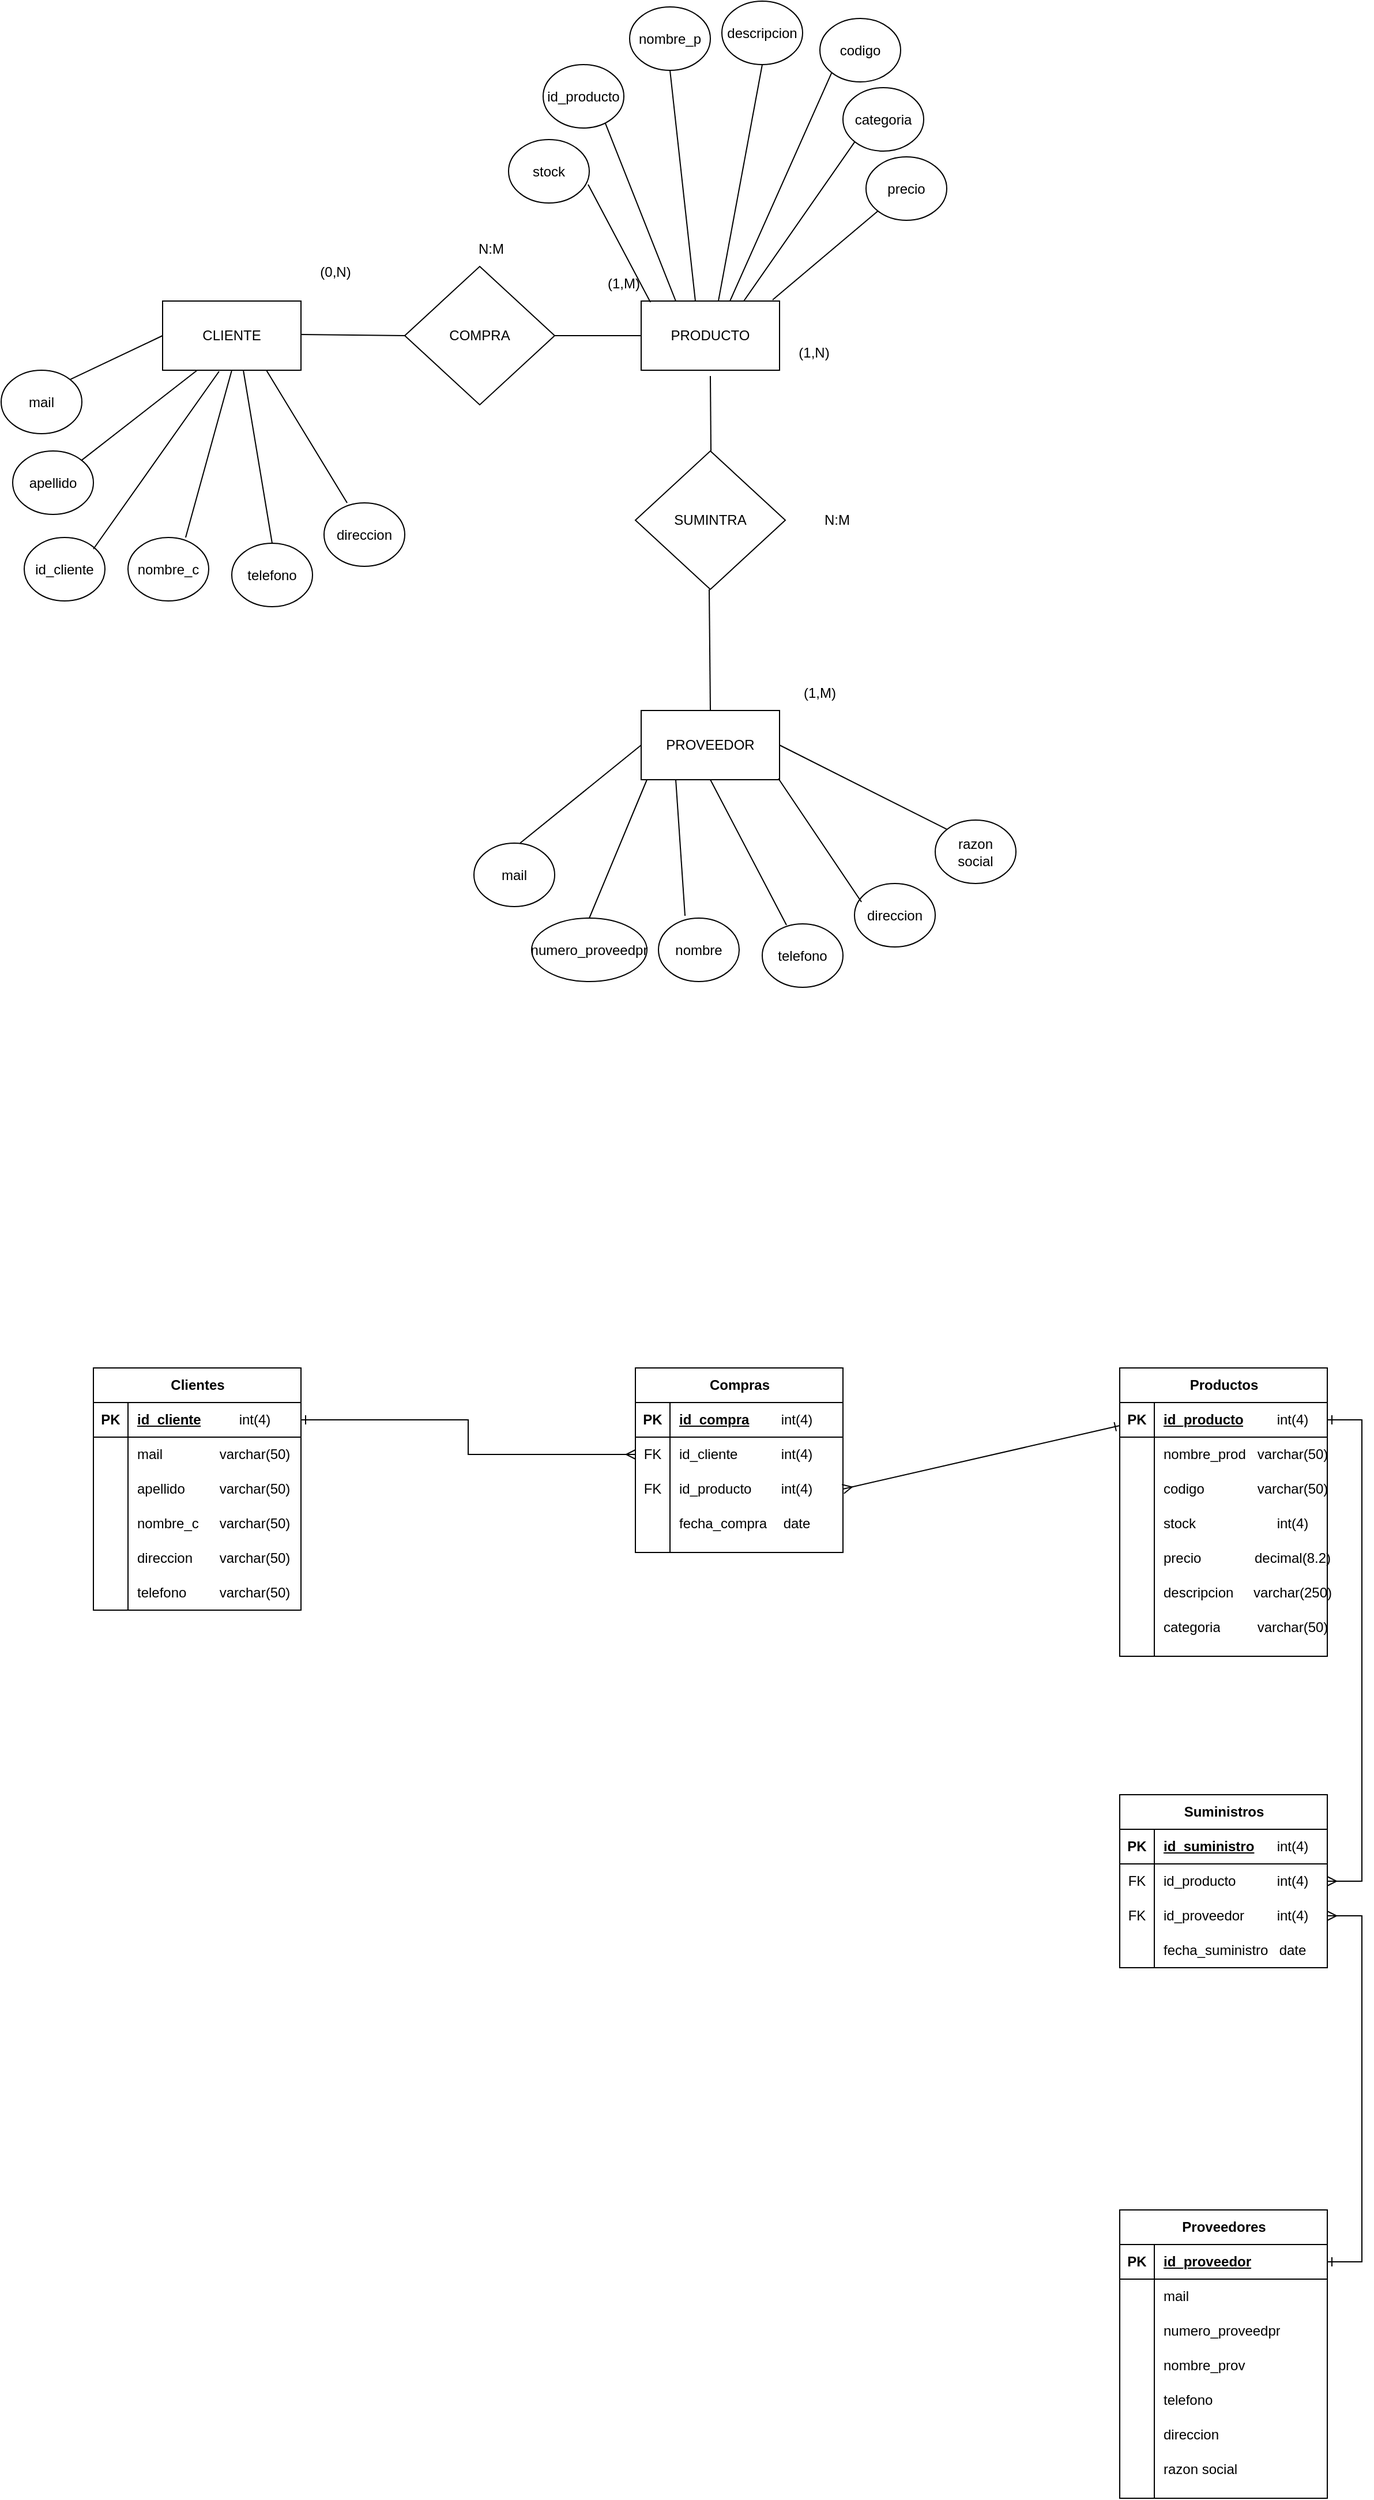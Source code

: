 <mxfile version="24.7.16">
  <diagram id="R2lEEEUBdFMjLlhIrx00" name="Page-1">
    <mxGraphModel dx="2624" dy="572" grid="1" gridSize="10" guides="1" tooltips="1" connect="1" arrows="1" fold="1" page="1" pageScale="1" pageWidth="1600" pageHeight="900" math="0" shadow="0" extFonts="Permanent Marker^https://fonts.googleapis.com/css?family=Permanent+Marker">
      <root>
        <mxCell id="0" />
        <mxCell id="1" parent="0" />
        <mxCell id="2mzzfJ-oHKhtm6HfZq-x-2" value="PROVEEDOR" style="rounded=0;whiteSpace=wrap;html=1;" parent="1" vertex="1">
          <mxGeometry x="535" y="660" width="120" height="60" as="geometry" />
        </mxCell>
        <mxCell id="2mzzfJ-oHKhtm6HfZq-x-3" value="PRODUCTO" style="rounded=0;whiteSpace=wrap;html=1;" parent="1" vertex="1">
          <mxGeometry x="535" y="305" width="120" height="60" as="geometry" />
        </mxCell>
        <mxCell id="2mzzfJ-oHKhtm6HfZq-x-4" value="CLIENTE" style="rounded=0;whiteSpace=wrap;html=1;" parent="1" vertex="1">
          <mxGeometry x="120" y="305" width="120" height="60" as="geometry" />
        </mxCell>
        <mxCell id="2mzzfJ-oHKhtm6HfZq-x-6" value="COMPRA" style="rhombus;whiteSpace=wrap;html=1;" parent="1" vertex="1">
          <mxGeometry x="330" y="275" width="130" height="120" as="geometry" />
        </mxCell>
        <mxCell id="2mzzfJ-oHKhtm6HfZq-x-7" value="SUMINTRA" style="rhombus;whiteSpace=wrap;html=1;" parent="1" vertex="1">
          <mxGeometry x="530" y="435" width="130" height="120" as="geometry" />
        </mxCell>
        <mxCell id="2mzzfJ-oHKhtm6HfZq-x-8" value="(1,M)" style="text;html=1;align=center;verticalAlign=middle;whiteSpace=wrap;rounded=0;" parent="1" vertex="1">
          <mxGeometry x="490" y="275" width="60" height="30" as="geometry" />
        </mxCell>
        <mxCell id="2mzzfJ-oHKhtm6HfZq-x-9" value="(0,N)&lt;span style=&quot;color: rgba(0, 0, 0, 0); font-family: monospace; font-size: 0px; text-align: start; text-wrap: nowrap;&quot;&gt;%3CmxGraphModel%3E%3Croot%3E%3CmxCell%20id%3D%220%22%2F%3E%3CmxCell%20id%3D%221%22%20parent%3D%220%22%2F%3E%3CmxCell%20id%3D%222%22%20value%3D%22(0%3AM)%22%20style%3D%22text%3Bhtml%3D1%3Balign%3Dcenter%3BverticalAlign%3Dmiddle%3BwhiteSpace%3Dwrap%3Brounded%3D0%3B%22%20vertex%3D%221%22%20parent%3D%221%22%3E%3CmxGeometry%20x%3D%22440%22%20y%3D%2230%22%20width%3D%2260%22%20height%3D%2230%22%20as%3D%22geometry%22%2F%3E%3C%2FmxCell%3E%3C%2Froot%3E%3C%2FmxGraphModel%3E&lt;/span&gt;&lt;span style=&quot;color: rgba(0, 0, 0, 0); font-family: monospace; font-size: 0px; text-align: start; text-wrap: nowrap;&quot;&gt;%3CmxGraphModel%3E%3Croot%3E%3CmxCell%20id%3D%220%22%2F%3E%3CmxCell%20id%3D%221%22%20parent%3D%220%22%2F%3E%3CmxCell%20id%3D%222%22%20value%3D%22(0%3AM)%22%20style%3D%22text%3Bhtml%3D1%3Balign%3Dcenter%3BverticalAlign%3Dmiddle%3BwhiteSpace%3Dwrap%3Brounded%3D0%3B%22%20vertex%3D%221%22%20parent%3D%221%22%3E%3CmxGeometry%20x%3D%22440%22%20y%3D%2230%22%20width%3D%2260%22%20height%3D%2230%22%20as%3D%22geometry%22%2F%3E%3C%2FmxCell%3E%3C%2Froot%3E%3C%2FmxGraphModel%3E&lt;/span&gt;" style="text;html=1;align=center;verticalAlign=middle;whiteSpace=wrap;rounded=0;" parent="1" vertex="1">
          <mxGeometry x="240" y="265" width="60" height="30" as="geometry" />
        </mxCell>
        <mxCell id="2mzzfJ-oHKhtm6HfZq-x-10" value="N:M" style="text;html=1;align=center;verticalAlign=middle;whiteSpace=wrap;rounded=0;" parent="1" vertex="1">
          <mxGeometry x="375" y="245" width="60" height="30" as="geometry" />
        </mxCell>
        <mxCell id="2mzzfJ-oHKhtm6HfZq-x-11" value="(1,M)" style="text;html=1;align=center;verticalAlign=middle;whiteSpace=wrap;rounded=0;" parent="1" vertex="1">
          <mxGeometry x="660" y="630" width="60" height="30" as="geometry" />
        </mxCell>
        <mxCell id="2mzzfJ-oHKhtm6HfZq-x-12" value="(1,N)" style="text;html=1;align=center;verticalAlign=middle;whiteSpace=wrap;rounded=0;" parent="1" vertex="1">
          <mxGeometry x="655" y="335" width="60" height="30" as="geometry" />
        </mxCell>
        <mxCell id="2mzzfJ-oHKhtm6HfZq-x-13" value="N:M" style="text;html=1;align=center;verticalAlign=middle;whiteSpace=wrap;rounded=0;" parent="1" vertex="1">
          <mxGeometry x="675" y="480" width="60" height="30" as="geometry" />
        </mxCell>
        <mxCell id="EavHr8gElBmVzz6gud4E-1" value="id_cliente" style="ellipse;whiteSpace=wrap;html=1;" parent="1" vertex="1">
          <mxGeometry y="510" width="70" height="55" as="geometry" />
        </mxCell>
        <mxCell id="EavHr8gElBmVzz6gud4E-2" value="nombre_c" style="ellipse;whiteSpace=wrap;html=1;" parent="1" vertex="1">
          <mxGeometry x="90" y="510" width="70" height="55" as="geometry" />
        </mxCell>
        <mxCell id="EavHr8gElBmVzz6gud4E-3" value="apellido" style="ellipse;whiteSpace=wrap;html=1;" parent="1" vertex="1">
          <mxGeometry x="-10" y="435" width="70" height="55" as="geometry" />
        </mxCell>
        <mxCell id="EavHr8gElBmVzz6gud4E-4" value="telefono&lt;span style=&quot;color: rgba(0, 0, 0, 0); font-family: monospace; font-size: 0px; text-align: start; text-wrap: nowrap;&quot;&gt;%3CmxGraphModel%3E%3Croot%3E%3CmxCell%20id%3D%220%22%2F%3E%3CmxCell%20id%3D%221%22%20parent%3D%220%22%2F%3E%3CmxCell%20id%3D%222%22%20value%3D%22apellido%22%20style%3D%22ellipse%3BwhiteSpace%3Dwrap%3Bhtml%3D1%3B%22%20vertex%3D%221%22%20parent%3D%221%22%3E%3CmxGeometry%20x%3D%22-70%22%20y%3D%22200%22%20width%3D%2270%22%20height%3D%2255%22%20as%3D%22geometry%22%2F%3E%3C%2FmxCell%3E%3C%2Froot%3E%3C%2FmxGraphModel%3E&lt;/span&gt;" style="ellipse;whiteSpace=wrap;html=1;" parent="1" vertex="1">
          <mxGeometry x="180" y="515" width="70" height="55" as="geometry" />
        </mxCell>
        <mxCell id="EavHr8gElBmVzz6gud4E-5" value="mail" style="ellipse;whiteSpace=wrap;html=1;" parent="1" vertex="1">
          <mxGeometry x="-20" y="365" width="70" height="55" as="geometry" />
        </mxCell>
        <mxCell id="EavHr8gElBmVzz6gud4E-6" value="direccion" style="ellipse;whiteSpace=wrap;html=1;" parent="1" vertex="1">
          <mxGeometry x="260" y="480" width="70" height="55" as="geometry" />
        </mxCell>
        <mxCell id="EavHr8gElBmVzz6gud4E-7" value="numero_proveedpr" style="ellipse;whiteSpace=wrap;html=1;" parent="1" vertex="1">
          <mxGeometry x="440" y="840" width="100" height="55" as="geometry" />
        </mxCell>
        <mxCell id="EavHr8gElBmVzz6gud4E-8" value="nombre" style="ellipse;whiteSpace=wrap;html=1;" parent="1" vertex="1">
          <mxGeometry x="550" y="840" width="70" height="55" as="geometry" />
        </mxCell>
        <mxCell id="EavHr8gElBmVzz6gud4E-9" value="razon&lt;div&gt;social&lt;/div&gt;" style="ellipse;whiteSpace=wrap;html=1;" parent="1" vertex="1">
          <mxGeometry x="790" y="755" width="70" height="55" as="geometry" />
        </mxCell>
        <mxCell id="EavHr8gElBmVzz6gud4E-10" value="telefono&lt;span style=&quot;color: rgba(0, 0, 0, 0); font-family: monospace; font-size: 0px; text-align: start; text-wrap: nowrap;&quot;&gt;%3CmxGraphModel%3E%3Croot%3E%3CmxCell%20id%3D%220%22%2F%3E%3CmxCell%20id%3D%221%22%20parent%3D%220%22%2F%3E%3CmxCell%20id%3D%222%22%20value%3D%22apellido%22%20style%3D%22ellipse%3BwhiteSpace%3Dwrap%3Bhtml%3D1%3B%22%20vertex%3D%221%22%20parent%3D%221%22%3E%3CmxGeometry%20x%3D%22-70%22%20y%3D%22200%22%20width%3D%2270%22%20height%3D%2255%22%20as%3D%22geometry%22%2F%3E%3C%2FmxCell%3E%3C%2Froot%3E%3C%2FmxGraphModel%3E&lt;/span&gt;" style="ellipse;whiteSpace=wrap;html=1;" parent="1" vertex="1">
          <mxGeometry x="640" y="845" width="70" height="55" as="geometry" />
        </mxCell>
        <mxCell id="EavHr8gElBmVzz6gud4E-11" value="mail" style="ellipse;whiteSpace=wrap;html=1;" parent="1" vertex="1">
          <mxGeometry x="390" y="775" width="70" height="55" as="geometry" />
        </mxCell>
        <mxCell id="EavHr8gElBmVzz6gud4E-12" value="direccion" style="ellipse;whiteSpace=wrap;html=1;" parent="1" vertex="1">
          <mxGeometry x="720" y="810" width="70" height="55" as="geometry" />
        </mxCell>
        <mxCell id="EavHr8gElBmVzz6gud4E-13" value="id_producto" style="ellipse;whiteSpace=wrap;html=1;" parent="1" vertex="1">
          <mxGeometry x="450" y="100" width="70" height="55" as="geometry" />
        </mxCell>
        <mxCell id="EavHr8gElBmVzz6gud4E-14" value="nombre_p" style="ellipse;whiteSpace=wrap;html=1;" parent="1" vertex="1">
          <mxGeometry x="525" y="50" width="70" height="55" as="geometry" />
        </mxCell>
        <mxCell id="EavHr8gElBmVzz6gud4E-15" value="descripcion" style="ellipse;whiteSpace=wrap;html=1;" parent="1" vertex="1">
          <mxGeometry x="605" y="45" width="70" height="55" as="geometry" />
        </mxCell>
        <mxCell id="EavHr8gElBmVzz6gud4E-16" value="codigo" style="ellipse;whiteSpace=wrap;html=1;" parent="1" vertex="1">
          <mxGeometry x="690" y="60" width="70" height="55" as="geometry" />
        </mxCell>
        <mxCell id="EavHr8gElBmVzz6gud4E-17" value="stock" style="ellipse;whiteSpace=wrap;html=1;" parent="1" vertex="1">
          <mxGeometry x="420" y="165" width="70" height="55" as="geometry" />
        </mxCell>
        <mxCell id="EavHr8gElBmVzz6gud4E-18" value="categoria" style="ellipse;whiteSpace=wrap;html=1;" parent="1" vertex="1">
          <mxGeometry x="710" y="120" width="70" height="55" as="geometry" />
        </mxCell>
        <mxCell id="EavHr8gElBmVzz6gud4E-19" value="precio" style="ellipse;whiteSpace=wrap;html=1;" parent="1" vertex="1">
          <mxGeometry x="730" y="180" width="70" height="55" as="geometry" />
        </mxCell>
        <mxCell id="EavHr8gElBmVzz6gud4E-29" value="" style="endArrow=none;html=1;rounded=0;exitX=0;exitY=0.5;exitDx=0;exitDy=0;" parent="1" source="2mzzfJ-oHKhtm6HfZq-x-6" edge="1">
          <mxGeometry width="50" height="50" relative="1" as="geometry">
            <mxPoint x="330" y="334" as="sourcePoint" />
            <mxPoint x="240" y="334" as="targetPoint" />
          </mxGeometry>
        </mxCell>
        <mxCell id="EavHr8gElBmVzz6gud4E-30" value="" style="endArrow=none;html=1;rounded=0;exitX=0;exitY=0.5;exitDx=0;exitDy=0;entryX=1;entryY=0.5;entryDx=0;entryDy=0;" parent="1" source="2mzzfJ-oHKhtm6HfZq-x-3" target="2mzzfJ-oHKhtm6HfZq-x-6" edge="1">
          <mxGeometry width="50" height="50" relative="1" as="geometry">
            <mxPoint x="530" y="334" as="sourcePoint" />
            <mxPoint x="470" y="334" as="targetPoint" />
          </mxGeometry>
        </mxCell>
        <mxCell id="EavHr8gElBmVzz6gud4E-33" value="" style="endArrow=none;html=1;rounded=0;exitX=0.5;exitY=0;exitDx=0;exitDy=0;" parent="1" source="2mzzfJ-oHKhtm6HfZq-x-2" edge="1">
          <mxGeometry width="50" height="50" relative="1" as="geometry">
            <mxPoint x="594" y="625" as="sourcePoint" />
            <mxPoint x="594" y="555" as="targetPoint" />
          </mxGeometry>
        </mxCell>
        <mxCell id="EavHr8gElBmVzz6gud4E-34" value="" style="endArrow=none;html=1;rounded=0;" parent="1" edge="1">
          <mxGeometry width="50" height="50" relative="1" as="geometry">
            <mxPoint x="595.5" y="435" as="sourcePoint" />
            <mxPoint x="595" y="370" as="targetPoint" />
          </mxGeometry>
        </mxCell>
        <mxCell id="EavHr8gElBmVzz6gud4E-35" value="" style="endArrow=none;html=1;rounded=0;entryX=0.25;entryY=1;entryDx=0;entryDy=0;exitX=1;exitY=0;exitDx=0;exitDy=0;" parent="1" source="EavHr8gElBmVzz6gud4E-3" target="2mzzfJ-oHKhtm6HfZq-x-4" edge="1">
          <mxGeometry width="50" height="50" relative="1" as="geometry">
            <mxPoint x="60" y="450" as="sourcePoint" />
            <mxPoint x="110" y="400" as="targetPoint" />
          </mxGeometry>
        </mxCell>
        <mxCell id="EavHr8gElBmVzz6gud4E-36" value="" style="endArrow=none;html=1;rounded=0;entryX=0.408;entryY=1.017;entryDx=0;entryDy=0;entryPerimeter=0;" parent="1" target="2mzzfJ-oHKhtm6HfZq-x-4" edge="1">
          <mxGeometry width="50" height="50" relative="1" as="geometry">
            <mxPoint x="60" y="520" as="sourcePoint" />
            <mxPoint x="110" y="470" as="targetPoint" />
          </mxGeometry>
        </mxCell>
        <mxCell id="EavHr8gElBmVzz6gud4E-37" value="" style="endArrow=none;html=1;rounded=0;entryX=0;entryY=0.5;entryDx=0;entryDy=0;exitX=1;exitY=0;exitDx=0;exitDy=0;" parent="1" source="EavHr8gElBmVzz6gud4E-5" target="2mzzfJ-oHKhtm6HfZq-x-4" edge="1">
          <mxGeometry width="50" height="50" relative="1" as="geometry">
            <mxPoint x="50" y="377.5" as="sourcePoint" />
            <mxPoint x="110" y="322.5" as="targetPoint" />
          </mxGeometry>
        </mxCell>
        <mxCell id="EavHr8gElBmVzz6gud4E-38" value="" style="endArrow=none;html=1;rounded=0;entryX=0.286;entryY=0;entryDx=0;entryDy=0;exitX=0.75;exitY=1;exitDx=0;exitDy=0;entryPerimeter=0;" parent="1" source="2mzzfJ-oHKhtm6HfZq-x-4" target="EavHr8gElBmVzz6gud4E-6" edge="1">
          <mxGeometry width="50" height="50" relative="1" as="geometry">
            <mxPoint x="210" y="435" as="sourcePoint" />
            <mxPoint x="280" y="392.5" as="targetPoint" />
          </mxGeometry>
        </mxCell>
        <mxCell id="EavHr8gElBmVzz6gud4E-39" value="" style="endArrow=none;html=1;rounded=0;exitX=0.75;exitY=1;exitDx=0;exitDy=0;entryX=0.5;entryY=0;entryDx=0;entryDy=0;" parent="1" target="EavHr8gElBmVzz6gud4E-4" edge="1">
          <mxGeometry width="50" height="50" relative="1" as="geometry">
            <mxPoint x="190" y="365" as="sourcePoint" />
            <mxPoint x="210" y="510" as="targetPoint" />
          </mxGeometry>
        </mxCell>
        <mxCell id="EavHr8gElBmVzz6gud4E-40" value="" style="endArrow=none;html=1;rounded=0;exitX=0.75;exitY=1;exitDx=0;exitDy=0;entryX=0.714;entryY=0;entryDx=0;entryDy=0;entryPerimeter=0;" parent="1" target="EavHr8gElBmVzz6gud4E-2" edge="1">
          <mxGeometry width="50" height="50" relative="1" as="geometry">
            <mxPoint x="180" y="365" as="sourcePoint" />
            <mxPoint x="200" y="510" as="targetPoint" />
          </mxGeometry>
        </mxCell>
        <mxCell id="EavHr8gElBmVzz6gud4E-41" value="" style="endArrow=none;html=1;rounded=0;exitX=0.95;exitY=-0.017;exitDx=0;exitDy=0;exitPerimeter=0;entryX=0;entryY=1;entryDx=0;entryDy=0;" parent="1" source="2mzzfJ-oHKhtm6HfZq-x-3" target="EavHr8gElBmVzz6gud4E-19" edge="1">
          <mxGeometry width="50" height="50" relative="1" as="geometry">
            <mxPoint x="690" y="260.49" as="sourcePoint" />
            <mxPoint x="750.61" y="234.514" as="targetPoint" />
          </mxGeometry>
        </mxCell>
        <mxCell id="EavHr8gElBmVzz6gud4E-42" value="" style="endArrow=none;html=1;rounded=0;exitX=0.95;exitY=-0.017;exitDx=0;exitDy=0;exitPerimeter=0;entryX=0;entryY=1;entryDx=0;entryDy=0;" parent="1" target="EavHr8gElBmVzz6gud4E-18" edge="1">
          <mxGeometry width="50" height="50" relative="1" as="geometry">
            <mxPoint x="624" y="305" as="sourcePoint" />
            <mxPoint x="715" y="228" as="targetPoint" />
          </mxGeometry>
        </mxCell>
        <mxCell id="EavHr8gElBmVzz6gud4E-43" value="" style="endArrow=none;html=1;rounded=0;exitX=0.95;exitY=-0.017;exitDx=0;exitDy=0;exitPerimeter=0;entryX=0;entryY=1;entryDx=0;entryDy=0;" parent="1" target="EavHr8gElBmVzz6gud4E-16" edge="1">
          <mxGeometry width="50" height="50" relative="1" as="geometry">
            <mxPoint x="612" y="305" as="sourcePoint" />
            <mxPoint x="708" y="167" as="targetPoint" />
          </mxGeometry>
        </mxCell>
        <mxCell id="EavHr8gElBmVzz6gud4E-44" value="" style="endArrow=none;html=1;rounded=0;entryX=0.5;entryY=1;entryDx=0;entryDy=0;exitX=0.558;exitY=0;exitDx=0;exitDy=0;exitPerimeter=0;" parent="1" source="2mzzfJ-oHKhtm6HfZq-x-3" target="EavHr8gElBmVzz6gud4E-15" edge="1">
          <mxGeometry width="50" height="50" relative="1" as="geometry">
            <mxPoint x="610" y="300" as="sourcePoint" />
            <mxPoint x="668" y="108.5" as="targetPoint" />
          </mxGeometry>
        </mxCell>
        <mxCell id="EavHr8gElBmVzz6gud4E-45" value="" style="endArrow=none;html=1;rounded=0;entryX=0.5;entryY=1;entryDx=0;entryDy=0;exitX=0.558;exitY=0;exitDx=0;exitDy=0;exitPerimeter=0;" parent="1" target="EavHr8gElBmVzz6gud4E-14" edge="1">
          <mxGeometry width="50" height="50" relative="1" as="geometry">
            <mxPoint x="582" y="305" as="sourcePoint" />
            <mxPoint x="620" y="100" as="targetPoint" />
          </mxGeometry>
        </mxCell>
        <mxCell id="EavHr8gElBmVzz6gud4E-46" value="" style="endArrow=none;html=1;rounded=0;entryX=0.771;entryY=0.927;entryDx=0;entryDy=0;exitX=0.25;exitY=0;exitDx=0;exitDy=0;entryPerimeter=0;" parent="1" source="2mzzfJ-oHKhtm6HfZq-x-3" target="EavHr8gElBmVzz6gud4E-13" edge="1">
          <mxGeometry width="50" height="50" relative="1" as="geometry">
            <mxPoint x="535" y="350" as="sourcePoint" />
            <mxPoint x="513" y="150" as="targetPoint" />
          </mxGeometry>
        </mxCell>
        <mxCell id="EavHr8gElBmVzz6gud4E-47" value="" style="endArrow=none;html=1;rounded=0;entryX=0.986;entryY=0.709;entryDx=0;entryDy=0;exitX=0.067;exitY=0.017;exitDx=0;exitDy=0;entryPerimeter=0;exitPerimeter=0;" parent="1" source="2mzzfJ-oHKhtm6HfZq-x-3" target="EavHr8gElBmVzz6gud4E-17" edge="1">
          <mxGeometry width="50" height="50" relative="1" as="geometry">
            <mxPoint x="551" y="350" as="sourcePoint" />
            <mxPoint x="490" y="196" as="targetPoint" />
          </mxGeometry>
        </mxCell>
        <mxCell id="EavHr8gElBmVzz6gud4E-48" value="" style="endArrow=none;html=1;rounded=0;entryX=0;entryY=0.5;entryDx=0;entryDy=0;" parent="1" target="2mzzfJ-oHKhtm6HfZq-x-2" edge="1">
          <mxGeometry width="50" height="50" relative="1" as="geometry">
            <mxPoint x="430" y="775" as="sourcePoint" />
            <mxPoint x="530" y="690" as="targetPoint" />
          </mxGeometry>
        </mxCell>
        <mxCell id="EavHr8gElBmVzz6gud4E-49" value="" style="endArrow=none;html=1;rounded=0;exitX=0.5;exitY=0;exitDx=0;exitDy=0;" parent="1" source="EavHr8gElBmVzz6gud4E-7" edge="1">
          <mxGeometry width="50" height="50" relative="1" as="geometry">
            <mxPoint x="440" y="785" as="sourcePoint" />
            <mxPoint x="540" y="720" as="targetPoint" />
          </mxGeometry>
        </mxCell>
        <mxCell id="EavHr8gElBmVzz6gud4E-50" value="" style="endArrow=none;html=1;rounded=0;exitX=0.329;exitY=-0.036;exitDx=0;exitDy=0;exitPerimeter=0;entryX=0.25;entryY=1;entryDx=0;entryDy=0;" parent="1" source="EavHr8gElBmVzz6gud4E-8" target="2mzzfJ-oHKhtm6HfZq-x-2" edge="1">
          <mxGeometry width="50" height="50" relative="1" as="geometry">
            <mxPoint x="505" y="850" as="sourcePoint" />
            <mxPoint x="550" y="730" as="targetPoint" />
          </mxGeometry>
        </mxCell>
        <mxCell id="EavHr8gElBmVzz6gud4E-51" value="" style="endArrow=none;html=1;rounded=0;exitX=0.3;exitY=0.018;exitDx=0;exitDy=0;exitPerimeter=0;entryX=0.5;entryY=1;entryDx=0;entryDy=0;" parent="1" source="EavHr8gElBmVzz6gud4E-10" target="2mzzfJ-oHKhtm6HfZq-x-2" edge="1">
          <mxGeometry width="50" height="50" relative="1" as="geometry">
            <mxPoint x="583" y="848" as="sourcePoint" />
            <mxPoint x="575" y="730" as="targetPoint" />
          </mxGeometry>
        </mxCell>
        <mxCell id="EavHr8gElBmVzz6gud4E-52" value="" style="endArrow=none;html=1;rounded=0;exitX=0.086;exitY=0.291;exitDx=0;exitDy=0;exitPerimeter=0;entryX=0.5;entryY=1;entryDx=0;entryDy=0;" parent="1" source="EavHr8gElBmVzz6gud4E-12" edge="1">
          <mxGeometry width="50" height="50" relative="1" as="geometry">
            <mxPoint x="720" y="845" as="sourcePoint" />
            <mxPoint x="654" y="719" as="targetPoint" />
          </mxGeometry>
        </mxCell>
        <mxCell id="EavHr8gElBmVzz6gud4E-53" value="" style="endArrow=none;html=1;rounded=0;exitX=0;exitY=0;exitDx=0;exitDy=0;entryX=0.5;entryY=1;entryDx=0;entryDy=0;" parent="1" source="EavHr8gElBmVzz6gud4E-9" edge="1">
          <mxGeometry width="50" height="50" relative="1" as="geometry">
            <mxPoint x="727" y="797" as="sourcePoint" />
            <mxPoint x="655" y="690" as="targetPoint" />
          </mxGeometry>
        </mxCell>
        <object label="Clientes" adada="adadaddadada" id="GJfnQ2Y0YQkgIA8LboDG-3">
          <mxCell style="shape=table;startSize=30;container=1;collapsible=1;childLayout=tableLayout;fixedRows=1;rowLines=0;fontStyle=1;align=center;resizeLast=1;html=1;absoluteArcSize=0;resizeLastRow=1;" vertex="1" parent="1">
            <mxGeometry x="60" y="1230" width="180" height="210" as="geometry">
              <mxRectangle x="60" y="1230" width="80" height="30" as="alternateBounds" />
            </mxGeometry>
          </mxCell>
        </object>
        <mxCell id="GJfnQ2Y0YQkgIA8LboDG-4" value="" style="shape=tableRow;horizontal=0;startSize=0;swimlaneHead=0;swimlaneBody=0;fillColor=none;collapsible=0;dropTarget=0;points=[[0,0.5],[1,0.5]];portConstraint=eastwest;top=0;left=0;right=0;bottom=1;" vertex="1" parent="GJfnQ2Y0YQkgIA8LboDG-3">
          <mxGeometry y="30" width="180" height="30" as="geometry" />
        </mxCell>
        <mxCell id="GJfnQ2Y0YQkgIA8LboDG-5" value="PK" style="shape=partialRectangle;connectable=0;fillColor=none;top=0;left=0;bottom=0;right=0;fontStyle=1;overflow=hidden;whiteSpace=wrap;html=1;" vertex="1" parent="GJfnQ2Y0YQkgIA8LboDG-4">
          <mxGeometry width="30" height="30" as="geometry">
            <mxRectangle width="30" height="30" as="alternateBounds" />
          </mxGeometry>
        </mxCell>
        <mxCell id="GJfnQ2Y0YQkgIA8LboDG-6" value="id_cliente" style="shape=partialRectangle;connectable=0;fillColor=none;top=0;left=0;bottom=0;right=0;align=left;spacingLeft=6;fontStyle=5;overflow=hidden;whiteSpace=wrap;html=1;" vertex="1" parent="GJfnQ2Y0YQkgIA8LboDG-4">
          <mxGeometry x="30" width="150" height="30" as="geometry">
            <mxRectangle width="150" height="30" as="alternateBounds" />
          </mxGeometry>
        </mxCell>
        <mxCell id="GJfnQ2Y0YQkgIA8LboDG-7" value="" style="shape=tableRow;horizontal=0;startSize=0;swimlaneHead=0;swimlaneBody=0;fillColor=none;collapsible=0;dropTarget=0;points=[[0,0.5],[1,0.5]];portConstraint=eastwest;top=0;left=0;right=0;bottom=0;" vertex="1" parent="GJfnQ2Y0YQkgIA8LboDG-3">
          <mxGeometry y="60" width="180" height="30" as="geometry" />
        </mxCell>
        <mxCell id="GJfnQ2Y0YQkgIA8LboDG-8" value="" style="shape=partialRectangle;connectable=0;fillColor=none;top=0;left=0;bottom=0;right=0;editable=1;overflow=hidden;whiteSpace=wrap;html=1;" vertex="1" parent="GJfnQ2Y0YQkgIA8LboDG-7">
          <mxGeometry width="30" height="30" as="geometry">
            <mxRectangle width="30" height="30" as="alternateBounds" />
          </mxGeometry>
        </mxCell>
        <mxCell id="GJfnQ2Y0YQkgIA8LboDG-9" value="mail" style="shape=partialRectangle;connectable=0;fillColor=none;top=0;left=0;bottom=0;right=0;align=left;spacingLeft=6;overflow=hidden;whiteSpace=wrap;html=1;" vertex="1" parent="GJfnQ2Y0YQkgIA8LboDG-7">
          <mxGeometry x="30" width="150" height="30" as="geometry">
            <mxRectangle width="150" height="30" as="alternateBounds" />
          </mxGeometry>
        </mxCell>
        <mxCell id="GJfnQ2Y0YQkgIA8LboDG-10" value="" style="shape=tableRow;horizontal=0;startSize=0;swimlaneHead=0;swimlaneBody=0;fillColor=none;collapsible=0;dropTarget=0;points=[[0,0.5],[1,0.5]];portConstraint=eastwest;top=0;left=0;right=0;bottom=0;" vertex="1" parent="GJfnQ2Y0YQkgIA8LboDG-3">
          <mxGeometry y="90" width="180" height="30" as="geometry" />
        </mxCell>
        <mxCell id="GJfnQ2Y0YQkgIA8LboDG-11" value="" style="shape=partialRectangle;connectable=0;fillColor=none;top=0;left=0;bottom=0;right=0;editable=1;overflow=hidden;whiteSpace=wrap;html=1;" vertex="1" parent="GJfnQ2Y0YQkgIA8LboDG-10">
          <mxGeometry width="30" height="30" as="geometry">
            <mxRectangle width="30" height="30" as="alternateBounds" />
          </mxGeometry>
        </mxCell>
        <mxCell id="GJfnQ2Y0YQkgIA8LboDG-12" value="apellido" style="shape=partialRectangle;connectable=0;fillColor=none;top=0;left=0;bottom=0;right=0;align=left;spacingLeft=6;overflow=hidden;whiteSpace=wrap;html=1;" vertex="1" parent="GJfnQ2Y0YQkgIA8LboDG-10">
          <mxGeometry x="30" width="150" height="30" as="geometry">
            <mxRectangle width="150" height="30" as="alternateBounds" />
          </mxGeometry>
        </mxCell>
        <mxCell id="GJfnQ2Y0YQkgIA8LboDG-13" value="" style="shape=tableRow;horizontal=0;startSize=0;swimlaneHead=0;swimlaneBody=0;fillColor=none;collapsible=0;dropTarget=0;points=[[0,0.5],[1,0.5]];portConstraint=eastwest;top=0;left=0;right=0;bottom=0;" vertex="1" parent="GJfnQ2Y0YQkgIA8LboDG-3">
          <mxGeometry y="120" width="180" height="90" as="geometry" />
        </mxCell>
        <mxCell id="GJfnQ2Y0YQkgIA8LboDG-14" value="" style="shape=partialRectangle;connectable=0;fillColor=none;top=0;left=0;bottom=0;right=0;editable=1;overflow=hidden;whiteSpace=wrap;html=1;" vertex="1" parent="GJfnQ2Y0YQkgIA8LboDG-13">
          <mxGeometry width="30" height="90" as="geometry">
            <mxRectangle width="30" height="90" as="alternateBounds" />
          </mxGeometry>
        </mxCell>
        <mxCell id="GJfnQ2Y0YQkgIA8LboDG-15" value="direccion" style="shape=partialRectangle;connectable=0;fillColor=none;top=0;left=0;bottom=0;right=0;align=left;spacingLeft=6;overflow=hidden;whiteSpace=wrap;html=1;" vertex="1" parent="GJfnQ2Y0YQkgIA8LboDG-13">
          <mxGeometry x="30" width="150" height="90" as="geometry">
            <mxRectangle width="150" height="90" as="alternateBounds" />
          </mxGeometry>
        </mxCell>
        <mxCell id="GJfnQ2Y0YQkgIA8LboDG-17" value="Capa sin título" parent="0" />
        <mxCell id="GJfnQ2Y0YQkgIA8LboDG-74" value="nombre_c" style="shape=partialRectangle;connectable=0;fillColor=none;top=0;left=0;bottom=0;right=0;align=left;spacingLeft=6;overflow=hidden;whiteSpace=wrap;html=1;" vertex="1" parent="GJfnQ2Y0YQkgIA8LboDG-17">
          <mxGeometry x="90" y="1350" width="150" height="30" as="geometry">
            <mxRectangle width="150" height="30" as="alternateBounds" />
          </mxGeometry>
        </mxCell>
        <mxCell id="GJfnQ2Y0YQkgIA8LboDG-77" value="" style="shape=partialRectangle;connectable=0;fillColor=none;top=0;left=0;bottom=0;right=0;align=left;spacingLeft=6;overflow=hidden;whiteSpace=wrap;html=1;" vertex="1" parent="GJfnQ2Y0YQkgIA8LboDG-17">
          <mxGeometry x="90" y="1450" width="150" height="30" as="geometry">
            <mxRectangle width="150" height="30" as="alternateBounds" />
          </mxGeometry>
        </mxCell>
        <mxCell id="GJfnQ2Y0YQkgIA8LboDG-79" value="telefono&lt;span style=&quot;color: rgba(0, 0, 0, 0); font-family: monospace; font-size: 0px; text-align: start; text-wrap: nowrap;&quot;&gt;%3CmxGraphModel%3E%3Croot%3E%3CmxCell%20id%3D%220%22%2F%3E%3CmxCell%20id%3D%221%22%20parent%3D%220%22%2F%3E%3CmxCell%20id%3D%222%22%20value%3D%22apellido%22%20style%3D%22ellipse%3BwhiteSpace%3Dwrap%3Bhtml%3D1%3B%22%20vertex%3D%221%22%20parent%3D%221%22%3E%3CmxGeometry%20x%3D%22-70%22%20y%3D%22200%22%20width%3D%2270%22%20height%3D%2255%22%20as%3D%22geometry%22%2F%3E%3C%2FmxCell%3E%3C%2Froot%3E%3C%2FmxGraphModel%3E&lt;/span&gt;" style="shape=partialRectangle;connectable=0;fillColor=none;top=0;left=0;bottom=0;right=0;align=left;spacingLeft=6;overflow=hidden;whiteSpace=wrap;html=1;" vertex="1" parent="GJfnQ2Y0YQkgIA8LboDG-17">
          <mxGeometry x="90" y="1410" width="150" height="30" as="geometry">
            <mxRectangle width="150" height="30" as="alternateBounds" />
          </mxGeometry>
        </mxCell>
        <object label="Compras" adada="adadaddadada" id="GJfnQ2Y0YQkgIA8LboDG-80">
          <mxCell style="shape=table;startSize=30;container=1;collapsible=1;childLayout=tableLayout;fixedRows=1;rowLines=0;fontStyle=1;align=center;resizeLast=1;html=1;absoluteArcSize=0;resizeLastRow=1;" vertex="1" parent="GJfnQ2Y0YQkgIA8LboDG-17">
            <mxGeometry x="530" y="1230" width="180" height="160" as="geometry">
              <mxRectangle x="60" y="1230" width="80" height="30" as="alternateBounds" />
            </mxGeometry>
          </mxCell>
        </object>
        <mxCell id="GJfnQ2Y0YQkgIA8LboDG-81" value="" style="shape=tableRow;horizontal=0;startSize=0;swimlaneHead=0;swimlaneBody=0;fillColor=none;collapsible=0;dropTarget=0;points=[[0,0.5],[1,0.5]];portConstraint=eastwest;top=0;left=0;right=0;bottom=1;" vertex="1" parent="GJfnQ2Y0YQkgIA8LboDG-80">
          <mxGeometry y="30" width="180" height="30" as="geometry" />
        </mxCell>
        <mxCell id="GJfnQ2Y0YQkgIA8LboDG-82" value="PK" style="shape=partialRectangle;connectable=0;fillColor=none;top=0;left=0;bottom=0;right=0;fontStyle=1;overflow=hidden;whiteSpace=wrap;html=1;" vertex="1" parent="GJfnQ2Y0YQkgIA8LboDG-81">
          <mxGeometry width="30" height="30" as="geometry">
            <mxRectangle width="30" height="30" as="alternateBounds" />
          </mxGeometry>
        </mxCell>
        <mxCell id="GJfnQ2Y0YQkgIA8LboDG-83" value="id_compra" style="shape=partialRectangle;connectable=0;fillColor=none;top=0;left=0;bottom=0;right=0;align=left;spacingLeft=6;fontStyle=5;overflow=hidden;whiteSpace=wrap;html=1;" vertex="1" parent="GJfnQ2Y0YQkgIA8LboDG-81">
          <mxGeometry x="30" width="150" height="30" as="geometry">
            <mxRectangle width="150" height="30" as="alternateBounds" />
          </mxGeometry>
        </mxCell>
        <mxCell id="GJfnQ2Y0YQkgIA8LboDG-84" value="" style="shape=tableRow;horizontal=0;startSize=0;swimlaneHead=0;swimlaneBody=0;fillColor=none;collapsible=0;dropTarget=0;points=[[0,0.5],[1,0.5]];portConstraint=eastwest;top=0;left=0;right=0;bottom=0;" vertex="1" parent="GJfnQ2Y0YQkgIA8LboDG-80">
          <mxGeometry y="60" width="180" height="30" as="geometry" />
        </mxCell>
        <mxCell id="GJfnQ2Y0YQkgIA8LboDG-85" value="FK" style="shape=partialRectangle;connectable=0;fillColor=none;top=0;left=0;bottom=0;right=0;editable=1;overflow=hidden;whiteSpace=wrap;html=1;" vertex="1" parent="GJfnQ2Y0YQkgIA8LboDG-84">
          <mxGeometry width="30" height="30" as="geometry">
            <mxRectangle width="30" height="30" as="alternateBounds" />
          </mxGeometry>
        </mxCell>
        <mxCell id="GJfnQ2Y0YQkgIA8LboDG-86" value="id_cliente" style="shape=partialRectangle;connectable=0;fillColor=none;top=0;left=0;bottom=0;right=0;align=left;spacingLeft=6;overflow=hidden;whiteSpace=wrap;html=1;" vertex="1" parent="GJfnQ2Y0YQkgIA8LboDG-84">
          <mxGeometry x="30" width="150" height="30" as="geometry">
            <mxRectangle width="150" height="30" as="alternateBounds" />
          </mxGeometry>
        </mxCell>
        <mxCell id="GJfnQ2Y0YQkgIA8LboDG-87" value="" style="shape=tableRow;horizontal=0;startSize=0;swimlaneHead=0;swimlaneBody=0;fillColor=none;collapsible=0;dropTarget=0;points=[[0,0.5],[1,0.5]];portConstraint=eastwest;top=0;left=0;right=0;bottom=0;" vertex="1" parent="GJfnQ2Y0YQkgIA8LboDG-80">
          <mxGeometry y="90" width="180" height="30" as="geometry" />
        </mxCell>
        <mxCell id="GJfnQ2Y0YQkgIA8LboDG-88" value="FK" style="shape=partialRectangle;connectable=0;fillColor=none;top=0;left=0;bottom=0;right=0;editable=1;overflow=hidden;whiteSpace=wrap;html=1;" vertex="1" parent="GJfnQ2Y0YQkgIA8LboDG-87">
          <mxGeometry width="30" height="30" as="geometry">
            <mxRectangle width="30" height="30" as="alternateBounds" />
          </mxGeometry>
        </mxCell>
        <mxCell id="GJfnQ2Y0YQkgIA8LboDG-89" value="id_producto" style="shape=partialRectangle;connectable=0;fillColor=none;top=0;left=0;bottom=0;right=0;align=left;spacingLeft=6;overflow=hidden;whiteSpace=wrap;html=1;" vertex="1" parent="GJfnQ2Y0YQkgIA8LboDG-87">
          <mxGeometry x="30" width="150" height="30" as="geometry">
            <mxRectangle width="150" height="30" as="alternateBounds" />
          </mxGeometry>
        </mxCell>
        <mxCell id="GJfnQ2Y0YQkgIA8LboDG-90" value="" style="shape=tableRow;horizontal=0;startSize=0;swimlaneHead=0;swimlaneBody=0;fillColor=none;collapsible=0;dropTarget=0;points=[[0,0.5],[1,0.5]];portConstraint=eastwest;top=0;left=0;right=0;bottom=0;" vertex="1" parent="GJfnQ2Y0YQkgIA8LboDG-80">
          <mxGeometry y="120" width="180" height="40" as="geometry" />
        </mxCell>
        <mxCell id="GJfnQ2Y0YQkgIA8LboDG-91" value="" style="shape=partialRectangle;connectable=0;fillColor=none;top=0;left=0;bottom=0;right=0;editable=1;overflow=hidden;whiteSpace=wrap;html=1;" vertex="1" parent="GJfnQ2Y0YQkgIA8LboDG-90">
          <mxGeometry width="30" height="40" as="geometry">
            <mxRectangle width="30" height="40" as="alternateBounds" />
          </mxGeometry>
        </mxCell>
        <mxCell id="GJfnQ2Y0YQkgIA8LboDG-92" value="" style="shape=partialRectangle;connectable=0;fillColor=none;top=0;left=0;bottom=0;right=0;align=left;spacingLeft=6;overflow=hidden;whiteSpace=wrap;html=1;" vertex="1" parent="GJfnQ2Y0YQkgIA8LboDG-90">
          <mxGeometry x="30" width="150" height="40" as="geometry">
            <mxRectangle width="150" height="40" as="alternateBounds" />
          </mxGeometry>
        </mxCell>
        <mxCell id="GJfnQ2Y0YQkgIA8LboDG-94" value="fecha_compra" style="shape=partialRectangle;connectable=0;fillColor=none;top=0;left=0;bottom=0;right=0;align=left;spacingLeft=6;overflow=hidden;whiteSpace=wrap;html=1;" vertex="1" parent="GJfnQ2Y0YQkgIA8LboDG-17">
          <mxGeometry x="560" y="1350" width="150" height="30" as="geometry">
            <mxRectangle width="150" height="30" as="alternateBounds" />
          </mxGeometry>
        </mxCell>
        <object label="Productos" adada="adadaddadada" id="GJfnQ2Y0YQkgIA8LboDG-95">
          <mxCell style="shape=table;startSize=30;container=1;collapsible=1;childLayout=tableLayout;fixedRows=1;rowLines=0;fontStyle=1;align=center;resizeLast=1;html=1;absoluteArcSize=0;resizeLastRow=1;" vertex="1" parent="GJfnQ2Y0YQkgIA8LboDG-17">
            <mxGeometry x="950" y="1230" width="180" height="250" as="geometry">
              <mxRectangle x="60" y="1230" width="80" height="30" as="alternateBounds" />
            </mxGeometry>
          </mxCell>
        </object>
        <mxCell id="GJfnQ2Y0YQkgIA8LboDG-96" value="" style="shape=tableRow;horizontal=0;startSize=0;swimlaneHead=0;swimlaneBody=0;fillColor=none;collapsible=0;dropTarget=0;points=[[0,0.5],[1,0.5]];portConstraint=eastwest;top=0;left=0;right=0;bottom=1;" vertex="1" parent="GJfnQ2Y0YQkgIA8LboDG-95">
          <mxGeometry y="30" width="180" height="30" as="geometry" />
        </mxCell>
        <mxCell id="GJfnQ2Y0YQkgIA8LboDG-97" value="PK" style="shape=partialRectangle;connectable=0;fillColor=none;top=0;left=0;bottom=0;right=0;fontStyle=1;overflow=hidden;whiteSpace=wrap;html=1;" vertex="1" parent="GJfnQ2Y0YQkgIA8LboDG-96">
          <mxGeometry width="30" height="30" as="geometry">
            <mxRectangle width="30" height="30" as="alternateBounds" />
          </mxGeometry>
        </mxCell>
        <mxCell id="GJfnQ2Y0YQkgIA8LboDG-98" value="id_producto" style="shape=partialRectangle;connectable=0;fillColor=none;top=0;left=0;bottom=0;right=0;align=left;spacingLeft=6;fontStyle=5;overflow=hidden;whiteSpace=wrap;html=1;" vertex="1" parent="GJfnQ2Y0YQkgIA8LboDG-96">
          <mxGeometry x="30" width="150" height="30" as="geometry">
            <mxRectangle width="150" height="30" as="alternateBounds" />
          </mxGeometry>
        </mxCell>
        <mxCell id="GJfnQ2Y0YQkgIA8LboDG-99" value="" style="shape=tableRow;horizontal=0;startSize=0;swimlaneHead=0;swimlaneBody=0;fillColor=none;collapsible=0;dropTarget=0;points=[[0,0.5],[1,0.5]];portConstraint=eastwest;top=0;left=0;right=0;bottom=0;" vertex="1" parent="GJfnQ2Y0YQkgIA8LboDG-95">
          <mxGeometry y="60" width="180" height="30" as="geometry" />
        </mxCell>
        <mxCell id="GJfnQ2Y0YQkgIA8LboDG-100" value="" style="shape=partialRectangle;connectable=0;fillColor=none;top=0;left=0;bottom=0;right=0;editable=1;overflow=hidden;whiteSpace=wrap;html=1;" vertex="1" parent="GJfnQ2Y0YQkgIA8LboDG-99">
          <mxGeometry width="30" height="30" as="geometry">
            <mxRectangle width="30" height="30" as="alternateBounds" />
          </mxGeometry>
        </mxCell>
        <mxCell id="GJfnQ2Y0YQkgIA8LboDG-101" value="nombre_prod" style="shape=partialRectangle;connectable=0;fillColor=none;top=0;left=0;bottom=0;right=0;align=left;spacingLeft=6;overflow=hidden;whiteSpace=wrap;html=1;" vertex="1" parent="GJfnQ2Y0YQkgIA8LboDG-99">
          <mxGeometry x="30" width="150" height="30" as="geometry">
            <mxRectangle width="150" height="30" as="alternateBounds" />
          </mxGeometry>
        </mxCell>
        <mxCell id="GJfnQ2Y0YQkgIA8LboDG-102" value="" style="shape=tableRow;horizontal=0;startSize=0;swimlaneHead=0;swimlaneBody=0;fillColor=none;collapsible=0;dropTarget=0;points=[[0,0.5],[1,0.5]];portConstraint=eastwest;top=0;left=0;right=0;bottom=0;" vertex="1" parent="GJfnQ2Y0YQkgIA8LboDG-95">
          <mxGeometry y="90" width="180" height="30" as="geometry" />
        </mxCell>
        <mxCell id="GJfnQ2Y0YQkgIA8LboDG-103" value="" style="shape=partialRectangle;connectable=0;fillColor=none;top=0;left=0;bottom=0;right=0;editable=1;overflow=hidden;whiteSpace=wrap;html=1;" vertex="1" parent="GJfnQ2Y0YQkgIA8LboDG-102">
          <mxGeometry width="30" height="30" as="geometry">
            <mxRectangle width="30" height="30" as="alternateBounds" />
          </mxGeometry>
        </mxCell>
        <mxCell id="GJfnQ2Y0YQkgIA8LboDG-104" value="codigo" style="shape=partialRectangle;connectable=0;fillColor=none;top=0;left=0;bottom=0;right=0;align=left;spacingLeft=6;overflow=hidden;whiteSpace=wrap;html=1;" vertex="1" parent="GJfnQ2Y0YQkgIA8LboDG-102">
          <mxGeometry x="30" width="150" height="30" as="geometry">
            <mxRectangle width="150" height="30" as="alternateBounds" />
          </mxGeometry>
        </mxCell>
        <mxCell id="GJfnQ2Y0YQkgIA8LboDG-105" value="" style="shape=tableRow;horizontal=0;startSize=0;swimlaneHead=0;swimlaneBody=0;fillColor=none;collapsible=0;dropTarget=0;points=[[0,0.5],[1,0.5]];portConstraint=eastwest;top=0;left=0;right=0;bottom=0;" vertex="1" parent="GJfnQ2Y0YQkgIA8LboDG-95">
          <mxGeometry y="120" width="180" height="130" as="geometry" />
        </mxCell>
        <mxCell id="GJfnQ2Y0YQkgIA8LboDG-106" value="" style="shape=partialRectangle;connectable=0;fillColor=none;top=0;left=0;bottom=0;right=0;editable=1;overflow=hidden;whiteSpace=wrap;html=1;" vertex="1" parent="GJfnQ2Y0YQkgIA8LboDG-105">
          <mxGeometry width="30" height="130" as="geometry">
            <mxRectangle width="30" height="130" as="alternateBounds" />
          </mxGeometry>
        </mxCell>
        <mxCell id="GJfnQ2Y0YQkgIA8LboDG-107" value="" style="shape=partialRectangle;connectable=0;fillColor=none;top=0;left=0;bottom=0;right=0;align=left;spacingLeft=6;overflow=hidden;whiteSpace=wrap;html=1;" vertex="1" parent="GJfnQ2Y0YQkgIA8LboDG-105">
          <mxGeometry x="30" width="150" height="130" as="geometry">
            <mxRectangle width="150" height="130" as="alternateBounds" />
          </mxGeometry>
        </mxCell>
        <mxCell id="GJfnQ2Y0YQkgIA8LboDG-108" value="stock" style="shape=partialRectangle;connectable=0;fillColor=none;top=0;left=0;bottom=0;right=0;align=left;spacingLeft=6;overflow=hidden;whiteSpace=wrap;html=1;" vertex="1" parent="GJfnQ2Y0YQkgIA8LboDG-17">
          <mxGeometry x="980" y="1350" width="150" height="30" as="geometry">
            <mxRectangle width="150" height="30" as="alternateBounds" />
          </mxGeometry>
        </mxCell>
        <mxCell id="GJfnQ2Y0YQkgIA8LboDG-109" value="precio" style="shape=partialRectangle;connectable=0;fillColor=none;top=0;left=0;bottom=0;right=0;align=left;spacingLeft=6;overflow=hidden;whiteSpace=wrap;html=1;" vertex="1" parent="GJfnQ2Y0YQkgIA8LboDG-17">
          <mxGeometry x="980" y="1380" width="150" height="30" as="geometry">
            <mxRectangle width="150" height="30" as="alternateBounds" />
          </mxGeometry>
        </mxCell>
        <mxCell id="GJfnQ2Y0YQkgIA8LboDG-112" value="descripcion" style="shape=partialRectangle;connectable=0;fillColor=none;top=0;left=0;bottom=0;right=0;align=left;spacingLeft=6;overflow=hidden;whiteSpace=wrap;html=1;" vertex="1" parent="GJfnQ2Y0YQkgIA8LboDG-17">
          <mxGeometry x="980" y="1410" width="150" height="30" as="geometry">
            <mxRectangle width="150" height="30" as="alternateBounds" />
          </mxGeometry>
        </mxCell>
        <mxCell id="GJfnQ2Y0YQkgIA8LboDG-113" value="categoria" style="shape=partialRectangle;connectable=0;fillColor=none;top=0;left=0;bottom=0;right=0;align=left;spacingLeft=6;overflow=hidden;whiteSpace=wrap;html=1;" vertex="1" parent="GJfnQ2Y0YQkgIA8LboDG-17">
          <mxGeometry x="980" y="1440" width="150" height="30" as="geometry">
            <mxRectangle width="150" height="30" as="alternateBounds" />
          </mxGeometry>
        </mxCell>
        <mxCell id="GJfnQ2Y0YQkgIA8LboDG-116" style="rounded=0;orthogonalLoop=1;jettySize=auto;html=1;exitX=0;exitY=0.667;exitDx=0;exitDy=0;exitPerimeter=0;endArrow=ERmany;endFill=0;startArrow=ERone;startFill=0;entryX=1;entryY=0.5;entryDx=0;entryDy=0;" edge="1" parent="GJfnQ2Y0YQkgIA8LboDG-17" source="GJfnQ2Y0YQkgIA8LboDG-96" target="GJfnQ2Y0YQkgIA8LboDG-87">
          <mxGeometry relative="1" as="geometry">
            <mxPoint x="710" y="1360" as="targetPoint" />
          </mxGeometry>
        </mxCell>
        <mxCell id="GJfnQ2Y0YQkgIA8LboDG-117" style="edgeStyle=orthogonalEdgeStyle;rounded=0;orthogonalLoop=1;jettySize=auto;html=1;entryX=0;entryY=0.5;entryDx=0;entryDy=0;endArrow=ERmany;endFill=0;startArrow=ERone;startFill=0;" edge="1" parent="GJfnQ2Y0YQkgIA8LboDG-17" source="GJfnQ2Y0YQkgIA8LboDG-4" target="GJfnQ2Y0YQkgIA8LboDG-84">
          <mxGeometry relative="1" as="geometry" />
        </mxCell>
        <object label="Suministros" adada="adadaddadada" id="GJfnQ2Y0YQkgIA8LboDG-118">
          <mxCell style="shape=table;startSize=30;container=1;collapsible=1;childLayout=tableLayout;fixedRows=1;rowLines=0;fontStyle=1;align=center;resizeLast=1;html=1;absoluteArcSize=0;resizeLastRow=1;" vertex="1" parent="GJfnQ2Y0YQkgIA8LboDG-17">
            <mxGeometry x="950" y="1600" width="180" height="150" as="geometry">
              <mxRectangle x="60" y="1230" width="80" height="30" as="alternateBounds" />
            </mxGeometry>
          </mxCell>
        </object>
        <mxCell id="GJfnQ2Y0YQkgIA8LboDG-119" value="" style="shape=tableRow;horizontal=0;startSize=0;swimlaneHead=0;swimlaneBody=0;fillColor=none;collapsible=0;dropTarget=0;points=[[0,0.5],[1,0.5]];portConstraint=eastwest;top=0;left=0;right=0;bottom=1;" vertex="1" parent="GJfnQ2Y0YQkgIA8LboDG-118">
          <mxGeometry y="30" width="180" height="30" as="geometry" />
        </mxCell>
        <mxCell id="GJfnQ2Y0YQkgIA8LboDG-120" value="PK" style="shape=partialRectangle;connectable=0;fillColor=none;top=0;left=0;bottom=0;right=0;fontStyle=1;overflow=hidden;whiteSpace=wrap;html=1;" vertex="1" parent="GJfnQ2Y0YQkgIA8LboDG-119">
          <mxGeometry width="30" height="30" as="geometry">
            <mxRectangle width="30" height="30" as="alternateBounds" />
          </mxGeometry>
        </mxCell>
        <mxCell id="GJfnQ2Y0YQkgIA8LboDG-121" value="id_suministro" style="shape=partialRectangle;connectable=0;fillColor=none;top=0;left=0;bottom=0;right=0;align=left;spacingLeft=6;fontStyle=5;overflow=hidden;whiteSpace=wrap;html=1;" vertex="1" parent="GJfnQ2Y0YQkgIA8LboDG-119">
          <mxGeometry x="30" width="150" height="30" as="geometry">
            <mxRectangle width="150" height="30" as="alternateBounds" />
          </mxGeometry>
        </mxCell>
        <mxCell id="GJfnQ2Y0YQkgIA8LboDG-122" value="" style="shape=tableRow;horizontal=0;startSize=0;swimlaneHead=0;swimlaneBody=0;fillColor=none;collapsible=0;dropTarget=0;points=[[0,0.5],[1,0.5]];portConstraint=eastwest;top=0;left=0;right=0;bottom=0;" vertex="1" parent="GJfnQ2Y0YQkgIA8LboDG-118">
          <mxGeometry y="60" width="180" height="30" as="geometry" />
        </mxCell>
        <mxCell id="GJfnQ2Y0YQkgIA8LboDG-123" value="FK" style="shape=partialRectangle;connectable=0;fillColor=none;top=0;left=0;bottom=0;right=0;editable=1;overflow=hidden;whiteSpace=wrap;html=1;" vertex="1" parent="GJfnQ2Y0YQkgIA8LboDG-122">
          <mxGeometry width="30" height="30" as="geometry">
            <mxRectangle width="30" height="30" as="alternateBounds" />
          </mxGeometry>
        </mxCell>
        <mxCell id="GJfnQ2Y0YQkgIA8LboDG-124" value="id_producto" style="shape=partialRectangle;connectable=0;fillColor=none;top=0;left=0;bottom=0;right=0;align=left;spacingLeft=6;overflow=hidden;whiteSpace=wrap;html=1;" vertex="1" parent="GJfnQ2Y0YQkgIA8LboDG-122">
          <mxGeometry x="30" width="150" height="30" as="geometry">
            <mxRectangle width="150" height="30" as="alternateBounds" />
          </mxGeometry>
        </mxCell>
        <mxCell id="GJfnQ2Y0YQkgIA8LboDG-125" value="" style="shape=tableRow;horizontal=0;startSize=0;swimlaneHead=0;swimlaneBody=0;fillColor=none;collapsible=0;dropTarget=0;points=[[0,0.5],[1,0.5]];portConstraint=eastwest;top=0;left=0;right=0;bottom=0;" vertex="1" parent="GJfnQ2Y0YQkgIA8LboDG-118">
          <mxGeometry y="90" width="180" height="30" as="geometry" />
        </mxCell>
        <mxCell id="GJfnQ2Y0YQkgIA8LboDG-126" value="FK" style="shape=partialRectangle;connectable=0;fillColor=none;top=0;left=0;bottom=0;right=0;editable=1;overflow=hidden;whiteSpace=wrap;html=1;" vertex="1" parent="GJfnQ2Y0YQkgIA8LboDG-125">
          <mxGeometry width="30" height="30" as="geometry">
            <mxRectangle width="30" height="30" as="alternateBounds" />
          </mxGeometry>
        </mxCell>
        <mxCell id="GJfnQ2Y0YQkgIA8LboDG-127" value="id_proveedor" style="shape=partialRectangle;connectable=0;fillColor=none;top=0;left=0;bottom=0;right=0;align=left;spacingLeft=6;overflow=hidden;whiteSpace=wrap;html=1;" vertex="1" parent="GJfnQ2Y0YQkgIA8LboDG-125">
          <mxGeometry x="30" width="150" height="30" as="geometry">
            <mxRectangle width="150" height="30" as="alternateBounds" />
          </mxGeometry>
        </mxCell>
        <mxCell id="GJfnQ2Y0YQkgIA8LboDG-128" value="" style="shape=tableRow;horizontal=0;startSize=0;swimlaneHead=0;swimlaneBody=0;fillColor=none;collapsible=0;dropTarget=0;points=[[0,0.5],[1,0.5]];portConstraint=eastwest;top=0;left=0;right=0;bottom=0;" vertex="1" parent="GJfnQ2Y0YQkgIA8LboDG-118">
          <mxGeometry y="120" width="180" height="30" as="geometry" />
        </mxCell>
        <mxCell id="GJfnQ2Y0YQkgIA8LboDG-129" value="" style="shape=partialRectangle;connectable=0;fillColor=none;top=0;left=0;bottom=0;right=0;editable=1;overflow=hidden;whiteSpace=wrap;html=1;" vertex="1" parent="GJfnQ2Y0YQkgIA8LboDG-128">
          <mxGeometry width="30" height="30" as="geometry">
            <mxRectangle width="30" height="30" as="alternateBounds" />
          </mxGeometry>
        </mxCell>
        <mxCell id="GJfnQ2Y0YQkgIA8LboDG-130" value="" style="shape=partialRectangle;connectable=0;fillColor=none;top=0;left=0;bottom=0;right=0;align=left;spacingLeft=6;overflow=hidden;whiteSpace=wrap;html=1;" vertex="1" parent="GJfnQ2Y0YQkgIA8LboDG-128">
          <mxGeometry x="30" width="150" height="30" as="geometry">
            <mxRectangle width="150" height="30" as="alternateBounds" />
          </mxGeometry>
        </mxCell>
        <object label="Proveedores" adada="adadaddadada" id="GJfnQ2Y0YQkgIA8LboDG-144">
          <mxCell style="shape=table;startSize=30;container=1;collapsible=1;childLayout=tableLayout;fixedRows=1;rowLines=0;fontStyle=1;align=center;resizeLast=1;html=1;absoluteArcSize=0;resizeLastRow=1;" vertex="1" parent="GJfnQ2Y0YQkgIA8LboDG-17">
            <mxGeometry x="950" y="1960" width="180" height="250" as="geometry">
              <mxRectangle x="60" y="1230" width="80" height="30" as="alternateBounds" />
            </mxGeometry>
          </mxCell>
        </object>
        <mxCell id="GJfnQ2Y0YQkgIA8LboDG-145" value="" style="shape=tableRow;horizontal=0;startSize=0;swimlaneHead=0;swimlaneBody=0;fillColor=none;collapsible=0;dropTarget=0;points=[[0,0.5],[1,0.5]];portConstraint=eastwest;top=0;left=0;right=0;bottom=1;" vertex="1" parent="GJfnQ2Y0YQkgIA8LboDG-144">
          <mxGeometry y="30" width="180" height="30" as="geometry" />
        </mxCell>
        <mxCell id="GJfnQ2Y0YQkgIA8LboDG-146" value="PK" style="shape=partialRectangle;connectable=0;fillColor=none;top=0;left=0;bottom=0;right=0;fontStyle=1;overflow=hidden;whiteSpace=wrap;html=1;" vertex="1" parent="GJfnQ2Y0YQkgIA8LboDG-145">
          <mxGeometry width="30" height="30" as="geometry">
            <mxRectangle width="30" height="30" as="alternateBounds" />
          </mxGeometry>
        </mxCell>
        <mxCell id="GJfnQ2Y0YQkgIA8LboDG-147" value="id_proveedor" style="shape=partialRectangle;connectable=0;fillColor=none;top=0;left=0;bottom=0;right=0;align=left;spacingLeft=6;fontStyle=5;overflow=hidden;whiteSpace=wrap;html=1;" vertex="1" parent="GJfnQ2Y0YQkgIA8LboDG-145">
          <mxGeometry x="30" width="150" height="30" as="geometry">
            <mxRectangle width="150" height="30" as="alternateBounds" />
          </mxGeometry>
        </mxCell>
        <mxCell id="GJfnQ2Y0YQkgIA8LboDG-148" value="" style="shape=tableRow;horizontal=0;startSize=0;swimlaneHead=0;swimlaneBody=0;fillColor=none;collapsible=0;dropTarget=0;points=[[0,0.5],[1,0.5]];portConstraint=eastwest;top=0;left=0;right=0;bottom=0;" vertex="1" parent="GJfnQ2Y0YQkgIA8LboDG-144">
          <mxGeometry y="60" width="180" height="30" as="geometry" />
        </mxCell>
        <mxCell id="GJfnQ2Y0YQkgIA8LboDG-149" value="" style="shape=partialRectangle;connectable=0;fillColor=none;top=0;left=0;bottom=0;right=0;editable=1;overflow=hidden;whiteSpace=wrap;html=1;" vertex="1" parent="GJfnQ2Y0YQkgIA8LboDG-148">
          <mxGeometry width="30" height="30" as="geometry">
            <mxRectangle width="30" height="30" as="alternateBounds" />
          </mxGeometry>
        </mxCell>
        <mxCell id="GJfnQ2Y0YQkgIA8LboDG-150" value="mail" style="shape=partialRectangle;connectable=0;fillColor=none;top=0;left=0;bottom=0;right=0;align=left;spacingLeft=6;overflow=hidden;whiteSpace=wrap;html=1;" vertex="1" parent="GJfnQ2Y0YQkgIA8LboDG-148">
          <mxGeometry x="30" width="150" height="30" as="geometry">
            <mxRectangle width="150" height="30" as="alternateBounds" />
          </mxGeometry>
        </mxCell>
        <mxCell id="GJfnQ2Y0YQkgIA8LboDG-151" value="" style="shape=tableRow;horizontal=0;startSize=0;swimlaneHead=0;swimlaneBody=0;fillColor=none;collapsible=0;dropTarget=0;points=[[0,0.5],[1,0.5]];portConstraint=eastwest;top=0;left=0;right=0;bottom=0;" vertex="1" parent="GJfnQ2Y0YQkgIA8LboDG-144">
          <mxGeometry y="90" width="180" height="30" as="geometry" />
        </mxCell>
        <mxCell id="GJfnQ2Y0YQkgIA8LboDG-152" value="" style="shape=partialRectangle;connectable=0;fillColor=none;top=0;left=0;bottom=0;right=0;editable=1;overflow=hidden;whiteSpace=wrap;html=1;" vertex="1" parent="GJfnQ2Y0YQkgIA8LboDG-151">
          <mxGeometry width="30" height="30" as="geometry">
            <mxRectangle width="30" height="30" as="alternateBounds" />
          </mxGeometry>
        </mxCell>
        <mxCell id="GJfnQ2Y0YQkgIA8LboDG-153" value="numero_proveedpr" style="shape=partialRectangle;connectable=0;fillColor=none;top=0;left=0;bottom=0;right=0;align=left;spacingLeft=6;overflow=hidden;whiteSpace=wrap;html=1;" vertex="1" parent="GJfnQ2Y0YQkgIA8LboDG-151">
          <mxGeometry x="30" width="150" height="30" as="geometry">
            <mxRectangle width="150" height="30" as="alternateBounds" />
          </mxGeometry>
        </mxCell>
        <mxCell id="GJfnQ2Y0YQkgIA8LboDG-154" value="" style="shape=tableRow;horizontal=0;startSize=0;swimlaneHead=0;swimlaneBody=0;fillColor=none;collapsible=0;dropTarget=0;points=[[0,0.5],[1,0.5]];portConstraint=eastwest;top=0;left=0;right=0;bottom=0;" vertex="1" parent="GJfnQ2Y0YQkgIA8LboDG-144">
          <mxGeometry y="120" width="180" height="130" as="geometry" />
        </mxCell>
        <mxCell id="GJfnQ2Y0YQkgIA8LboDG-155" value="" style="shape=partialRectangle;connectable=0;fillColor=none;top=0;left=0;bottom=0;right=0;editable=1;overflow=hidden;whiteSpace=wrap;html=1;" vertex="1" parent="GJfnQ2Y0YQkgIA8LboDG-154">
          <mxGeometry width="30" height="130" as="geometry">
            <mxRectangle width="30" height="130" as="alternateBounds" />
          </mxGeometry>
        </mxCell>
        <mxCell id="GJfnQ2Y0YQkgIA8LboDG-156" value="" style="shape=partialRectangle;connectable=0;fillColor=none;top=0;left=0;bottom=0;right=0;align=left;spacingLeft=6;overflow=hidden;whiteSpace=wrap;html=1;" vertex="1" parent="GJfnQ2Y0YQkgIA8LboDG-154">
          <mxGeometry x="30" width="150" height="130" as="geometry">
            <mxRectangle width="150" height="130" as="alternateBounds" />
          </mxGeometry>
        </mxCell>
        <mxCell id="GJfnQ2Y0YQkgIA8LboDG-157" value="fecha_suministro" style="shape=partialRectangle;connectable=0;fillColor=none;top=0;left=0;bottom=0;right=0;align=left;spacingLeft=6;overflow=hidden;whiteSpace=wrap;html=1;" vertex="1" parent="GJfnQ2Y0YQkgIA8LboDG-17">
          <mxGeometry x="980" y="1720" width="150" height="30" as="geometry">
            <mxRectangle width="150" height="30" as="alternateBounds" />
          </mxGeometry>
        </mxCell>
        <mxCell id="GJfnQ2Y0YQkgIA8LboDG-158" style="rounded=0;orthogonalLoop=1;jettySize=auto;html=1;edgeStyle=entityRelationEdgeStyle;elbow=vertical;entryX=1;entryY=0.5;entryDx=0;entryDy=0;exitX=1;exitY=0.5;exitDx=0;exitDy=0;endArrow=ERmany;endFill=0;startArrow=ERone;startFill=0;" edge="1" parent="GJfnQ2Y0YQkgIA8LboDG-17" source="GJfnQ2Y0YQkgIA8LboDG-96" target="GJfnQ2Y0YQkgIA8LboDG-122">
          <mxGeometry relative="1" as="geometry">
            <mxPoint x="1160.0" y="1680" as="targetPoint" />
            <mxPoint x="1160.0" y="1310.0" as="sourcePoint" />
          </mxGeometry>
        </mxCell>
        <mxCell id="GJfnQ2Y0YQkgIA8LboDG-161" style="edgeStyle=entityRelationEdgeStyle;rounded=0;orthogonalLoop=1;jettySize=auto;html=1;elbow=vertical;exitX=1;exitY=0.5;exitDx=0;exitDy=0;startArrow=ERone;startFill=0;endArrow=ERmany;endFill=0;" edge="1" parent="GJfnQ2Y0YQkgIA8LboDG-17" source="GJfnQ2Y0YQkgIA8LboDG-145" target="GJfnQ2Y0YQkgIA8LboDG-125">
          <mxGeometry relative="1" as="geometry">
            <mxPoint x="1190.0" y="2030.0" as="sourcePoint" />
            <mxPoint x="1187.3" y="1730.0" as="targetPoint" />
          </mxGeometry>
        </mxCell>
        <mxCell id="GJfnQ2Y0YQkgIA8LboDG-163" value="nombre_prov" style="shape=partialRectangle;connectable=0;fillColor=none;top=0;left=0;bottom=0;right=0;align=left;spacingLeft=6;overflow=hidden;whiteSpace=wrap;html=1;" vertex="1" parent="GJfnQ2Y0YQkgIA8LboDG-17">
          <mxGeometry x="980" y="2080" width="150" height="30" as="geometry">
            <mxRectangle width="150" height="30" as="alternateBounds" />
          </mxGeometry>
        </mxCell>
        <mxCell id="GJfnQ2Y0YQkgIA8LboDG-165" value="telefono&lt;span style=&quot;color: rgba(0, 0, 0, 0); font-family: monospace; font-size: 0px; text-align: start; text-wrap: nowrap;&quot;&gt;%3CmxGraphModel%3E%3Croot%3E%3CmxCell%20id%3D%220%22%2F%3E%3CmxCell%20id%3D%221%22%20parent%3D%220%22%2F%3E%3CmxCell%20id%3D%222%22%20value%3D%22apellido%22%20style%3D%22ellipse%3BwhiteSpace%3Dwrap%3Bhtml%3D1%3B%22%20vertex%3D%221%22%20parent%3D%221%22%3E%3CmxGeometry%20x%3D%22-70%22%20y%3D%22200%22%20width%3D%2270%22%20height%3D%2255%22%20as%3D%22geometry%22%2F%3E%3C%2FmxCell%3E%3C%2Froot%3E%3C%2FmxGraphModel%3E&lt;/span&gt;" style="shape=partialRectangle;connectable=0;fillColor=none;top=0;left=0;bottom=0;right=0;align=left;spacingLeft=6;overflow=hidden;whiteSpace=wrap;html=1;" vertex="1" parent="GJfnQ2Y0YQkgIA8LboDG-17">
          <mxGeometry x="980" y="2110" width="150" height="30" as="geometry">
            <mxRectangle width="150" height="30" as="alternateBounds" />
          </mxGeometry>
        </mxCell>
        <mxCell id="GJfnQ2Y0YQkgIA8LboDG-166" value="direccion" style="shape=partialRectangle;connectable=0;fillColor=none;top=0;left=0;bottom=0;right=0;align=left;spacingLeft=6;overflow=hidden;whiteSpace=wrap;html=1;" vertex="1" parent="GJfnQ2Y0YQkgIA8LboDG-17">
          <mxGeometry x="980" y="2140" width="150" height="30" as="geometry">
            <mxRectangle width="150" height="30" as="alternateBounds" />
          </mxGeometry>
        </mxCell>
        <mxCell id="GJfnQ2Y0YQkgIA8LboDG-167" value="razon social" style="shape=partialRectangle;connectable=0;fillColor=none;top=0;left=0;bottom=0;right=0;align=left;spacingLeft=6;overflow=hidden;whiteSpace=wrap;html=1;" vertex="1" parent="GJfnQ2Y0YQkgIA8LboDG-17">
          <mxGeometry x="980" y="2170" width="150" height="30" as="geometry">
            <mxRectangle width="150" height="30" as="alternateBounds" />
          </mxGeometry>
        </mxCell>
        <mxCell id="GJfnQ2Y0YQkgIA8LboDG-170" value="varchar(50)" style="text;html=1;align=center;verticalAlign=middle;whiteSpace=wrap;rounded=0;" vertex="1" parent="GJfnQ2Y0YQkgIA8LboDG-17">
          <mxGeometry x="170" y="1290" width="60" height="30" as="geometry" />
        </mxCell>
        <mxCell id="GJfnQ2Y0YQkgIA8LboDG-171" value="varchar(50)" style="text;html=1;align=center;verticalAlign=middle;whiteSpace=wrap;rounded=0;" vertex="1" parent="GJfnQ2Y0YQkgIA8LboDG-17">
          <mxGeometry x="170" y="1320" width="60" height="30" as="geometry" />
        </mxCell>
        <mxCell id="GJfnQ2Y0YQkgIA8LboDG-172" value="varchar(50)" style="text;html=1;align=center;verticalAlign=middle;whiteSpace=wrap;rounded=0;" vertex="1" parent="GJfnQ2Y0YQkgIA8LboDG-17">
          <mxGeometry x="170" y="1350" width="60" height="30" as="geometry" />
        </mxCell>
        <mxCell id="GJfnQ2Y0YQkgIA8LboDG-173" value="varchar(50)" style="text;html=1;align=center;verticalAlign=middle;whiteSpace=wrap;rounded=0;" vertex="1" parent="GJfnQ2Y0YQkgIA8LboDG-17">
          <mxGeometry x="170" y="1380" width="60" height="30" as="geometry" />
        </mxCell>
        <mxCell id="GJfnQ2Y0YQkgIA8LboDG-174" value="varchar(50)" style="text;html=1;align=center;verticalAlign=middle;whiteSpace=wrap;rounded=0;" vertex="1" parent="GJfnQ2Y0YQkgIA8LboDG-17">
          <mxGeometry x="170" y="1410" width="60" height="30" as="geometry" />
        </mxCell>
        <mxCell id="GJfnQ2Y0YQkgIA8LboDG-178" value="int(4)" style="text;html=1;align=center;verticalAlign=middle;whiteSpace=wrap;rounded=0;" vertex="1" parent="GJfnQ2Y0YQkgIA8LboDG-17">
          <mxGeometry x="170" y="1260" width="60" height="30" as="geometry" />
        </mxCell>
        <mxCell id="GJfnQ2Y0YQkgIA8LboDG-182" value="int(4)" style="text;html=1;align=center;verticalAlign=middle;whiteSpace=wrap;rounded=0;" vertex="1" parent="GJfnQ2Y0YQkgIA8LboDG-17">
          <mxGeometry x="640" y="1260" width="60" height="30" as="geometry" />
        </mxCell>
        <mxCell id="GJfnQ2Y0YQkgIA8LboDG-183" value="int(4)" style="text;html=1;align=center;verticalAlign=middle;whiteSpace=wrap;rounded=0;" vertex="1" parent="GJfnQ2Y0YQkgIA8LboDG-17">
          <mxGeometry x="640" y="1290" width="60" height="30" as="geometry" />
        </mxCell>
        <mxCell id="GJfnQ2Y0YQkgIA8LboDG-184" value="int(4)" style="text;html=1;align=center;verticalAlign=middle;whiteSpace=wrap;rounded=0;" vertex="1" parent="GJfnQ2Y0YQkgIA8LboDG-17">
          <mxGeometry x="640" y="1320" width="60" height="30" as="geometry" />
        </mxCell>
        <mxCell id="GJfnQ2Y0YQkgIA8LboDG-185" value="date" style="text;html=1;align=center;verticalAlign=middle;whiteSpace=wrap;rounded=0;" vertex="1" parent="GJfnQ2Y0YQkgIA8LboDG-17">
          <mxGeometry x="640" y="1350" width="60" height="30" as="geometry" />
        </mxCell>
        <mxCell id="GJfnQ2Y0YQkgIA8LboDG-186" value="int(4)" style="text;html=1;align=center;verticalAlign=middle;whiteSpace=wrap;rounded=0;" vertex="1" parent="GJfnQ2Y0YQkgIA8LboDG-17">
          <mxGeometry x="1070" y="1260" width="60" height="30" as="geometry" />
        </mxCell>
        <mxCell id="GJfnQ2Y0YQkgIA8LboDG-188" value="varchar(50)" style="text;html=1;align=center;verticalAlign=middle;whiteSpace=wrap;rounded=0;" vertex="1" parent="GJfnQ2Y0YQkgIA8LboDG-17">
          <mxGeometry x="1070" y="1290" width="60" height="30" as="geometry" />
        </mxCell>
        <mxCell id="GJfnQ2Y0YQkgIA8LboDG-189" value="varchar(50)" style="text;html=1;align=center;verticalAlign=middle;whiteSpace=wrap;rounded=0;" vertex="1" parent="GJfnQ2Y0YQkgIA8LboDG-17">
          <mxGeometry x="1070" y="1320" width="60" height="30" as="geometry" />
        </mxCell>
        <mxCell id="GJfnQ2Y0YQkgIA8LboDG-190" value="int(4)" style="text;html=1;align=center;verticalAlign=middle;whiteSpace=wrap;rounded=0;" vertex="1" parent="GJfnQ2Y0YQkgIA8LboDG-17">
          <mxGeometry x="1070" y="1350" width="60" height="30" as="geometry" />
        </mxCell>
        <mxCell id="GJfnQ2Y0YQkgIA8LboDG-191" value="decimal(8.2)" style="text;html=1;align=center;verticalAlign=middle;whiteSpace=wrap;rounded=0;" vertex="1" parent="GJfnQ2Y0YQkgIA8LboDG-17">
          <mxGeometry x="1070" y="1380" width="60" height="30" as="geometry" />
        </mxCell>
        <mxCell id="GJfnQ2Y0YQkgIA8LboDG-192" value="varchar(250)" style="text;html=1;align=center;verticalAlign=middle;whiteSpace=wrap;rounded=0;" vertex="1" parent="GJfnQ2Y0YQkgIA8LboDG-17">
          <mxGeometry x="1070" y="1410" width="60" height="30" as="geometry" />
        </mxCell>
        <mxCell id="GJfnQ2Y0YQkgIA8LboDG-193" value="varchar(50)" style="text;html=1;align=center;verticalAlign=middle;whiteSpace=wrap;rounded=0;" vertex="1" parent="GJfnQ2Y0YQkgIA8LboDG-17">
          <mxGeometry x="1070" y="1440" width="60" height="30" as="geometry" />
        </mxCell>
        <mxCell id="GJfnQ2Y0YQkgIA8LboDG-194" value="int(4)" style="text;html=1;align=center;verticalAlign=middle;whiteSpace=wrap;rounded=0;" vertex="1" parent="GJfnQ2Y0YQkgIA8LboDG-17">
          <mxGeometry x="1070" y="1630" width="60" height="30" as="geometry" />
        </mxCell>
        <mxCell id="GJfnQ2Y0YQkgIA8LboDG-195" value="int(4)" style="text;html=1;align=center;verticalAlign=middle;whiteSpace=wrap;rounded=0;" vertex="1" parent="GJfnQ2Y0YQkgIA8LboDG-17">
          <mxGeometry x="1070" y="1660" width="60" height="30" as="geometry" />
        </mxCell>
        <mxCell id="GJfnQ2Y0YQkgIA8LboDG-196" value="int(4)" style="text;html=1;align=center;verticalAlign=middle;whiteSpace=wrap;rounded=0;" vertex="1" parent="GJfnQ2Y0YQkgIA8LboDG-17">
          <mxGeometry x="1070" y="1690" width="60" height="30" as="geometry" />
        </mxCell>
        <mxCell id="GJfnQ2Y0YQkgIA8LboDG-197" value="date" style="text;html=1;align=center;verticalAlign=middle;whiteSpace=wrap;rounded=0;" vertex="1" parent="GJfnQ2Y0YQkgIA8LboDG-17">
          <mxGeometry x="1070" y="1720" width="60" height="30" as="geometry" />
        </mxCell>
      </root>
    </mxGraphModel>
  </diagram>
</mxfile>

